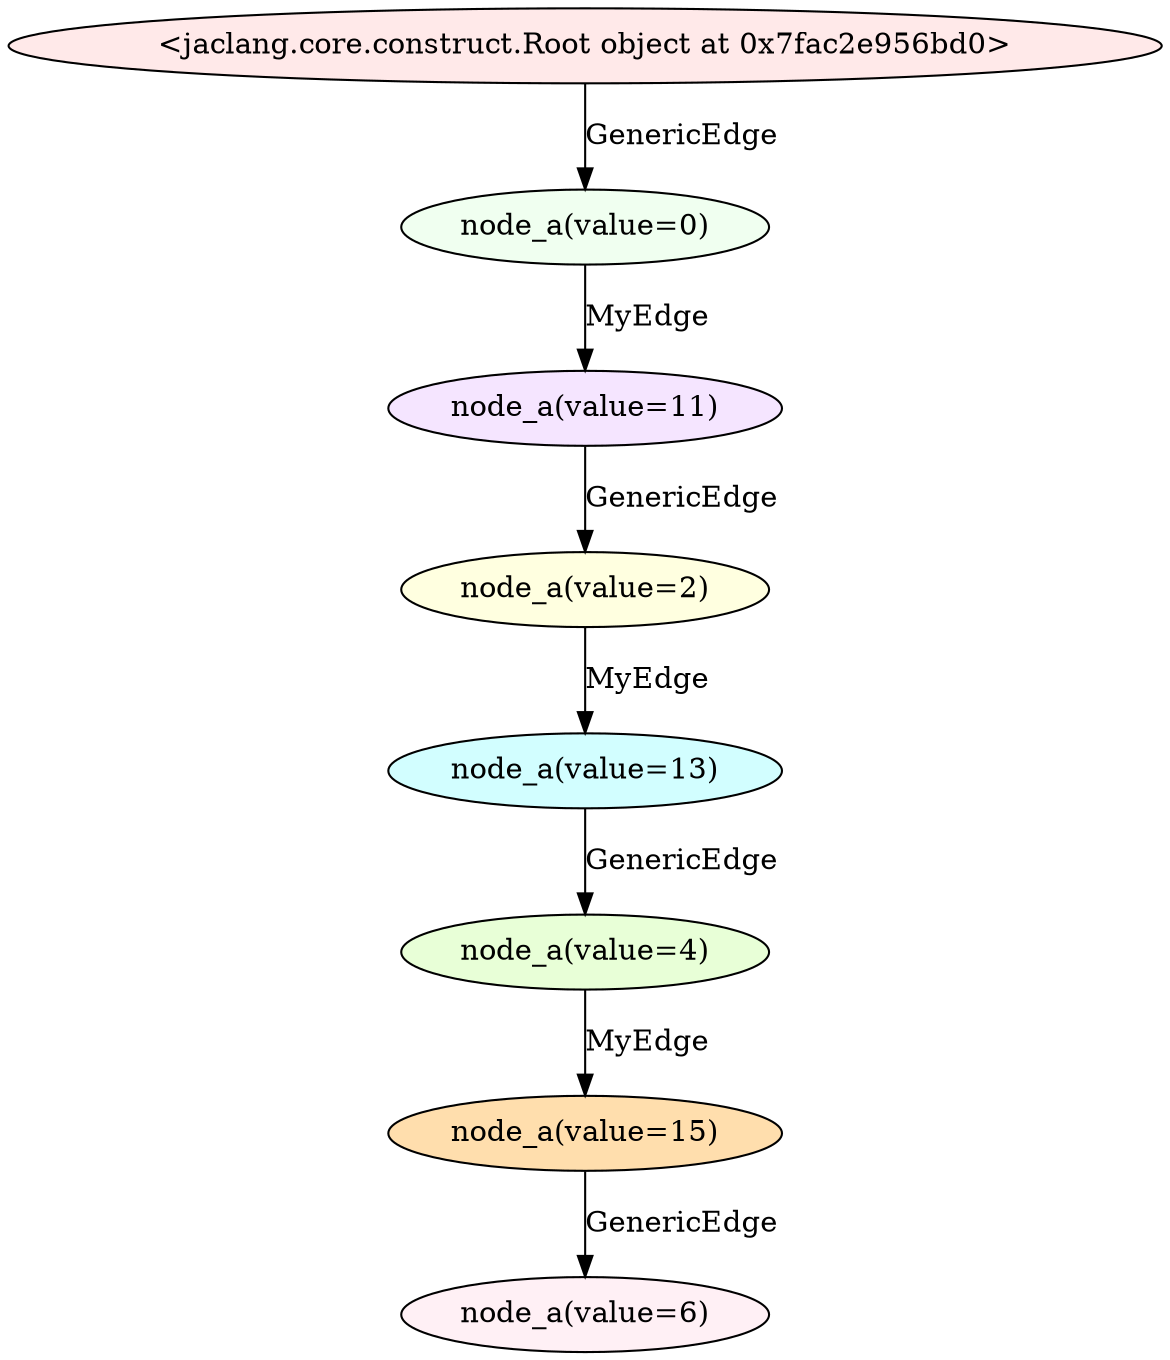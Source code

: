 digraph {
node [style="filled", shape="ellipse", fillcolor="invis", fontcolor="black"];
0 -> 1  [label="GenericEdge "];
1 -> 2  [label="MyEdge "];
2 -> 3  [label="GenericEdge "];
3 -> 4  [label="MyEdge "];
4 -> 5  [label="GenericEdge "];
5 -> 6  [label="MyEdge "];
6 -> 7  [label="GenericEdge "];
0 [label="<jaclang.core.construct.Root object at 0x7fac2e956bd0>" fillcolor="#FFE9E9"];
1 [label="node_a(value=0)" fillcolor="#F0FFF0"];
2 [label="node_a(value=11)" fillcolor="#F5E5FF"];
3 [label="node_a(value=2)" fillcolor="#FFFFE0"];
4 [label="node_a(value=13)" fillcolor="#D2FEFF "];
5 [label="node_a(value=4)" fillcolor="#E8FFD7"];
6 [label="node_a(value=15)" fillcolor="#FFDEAD"];
7 [label="node_a(value=6)" fillcolor="#FFF0F5"];
}
